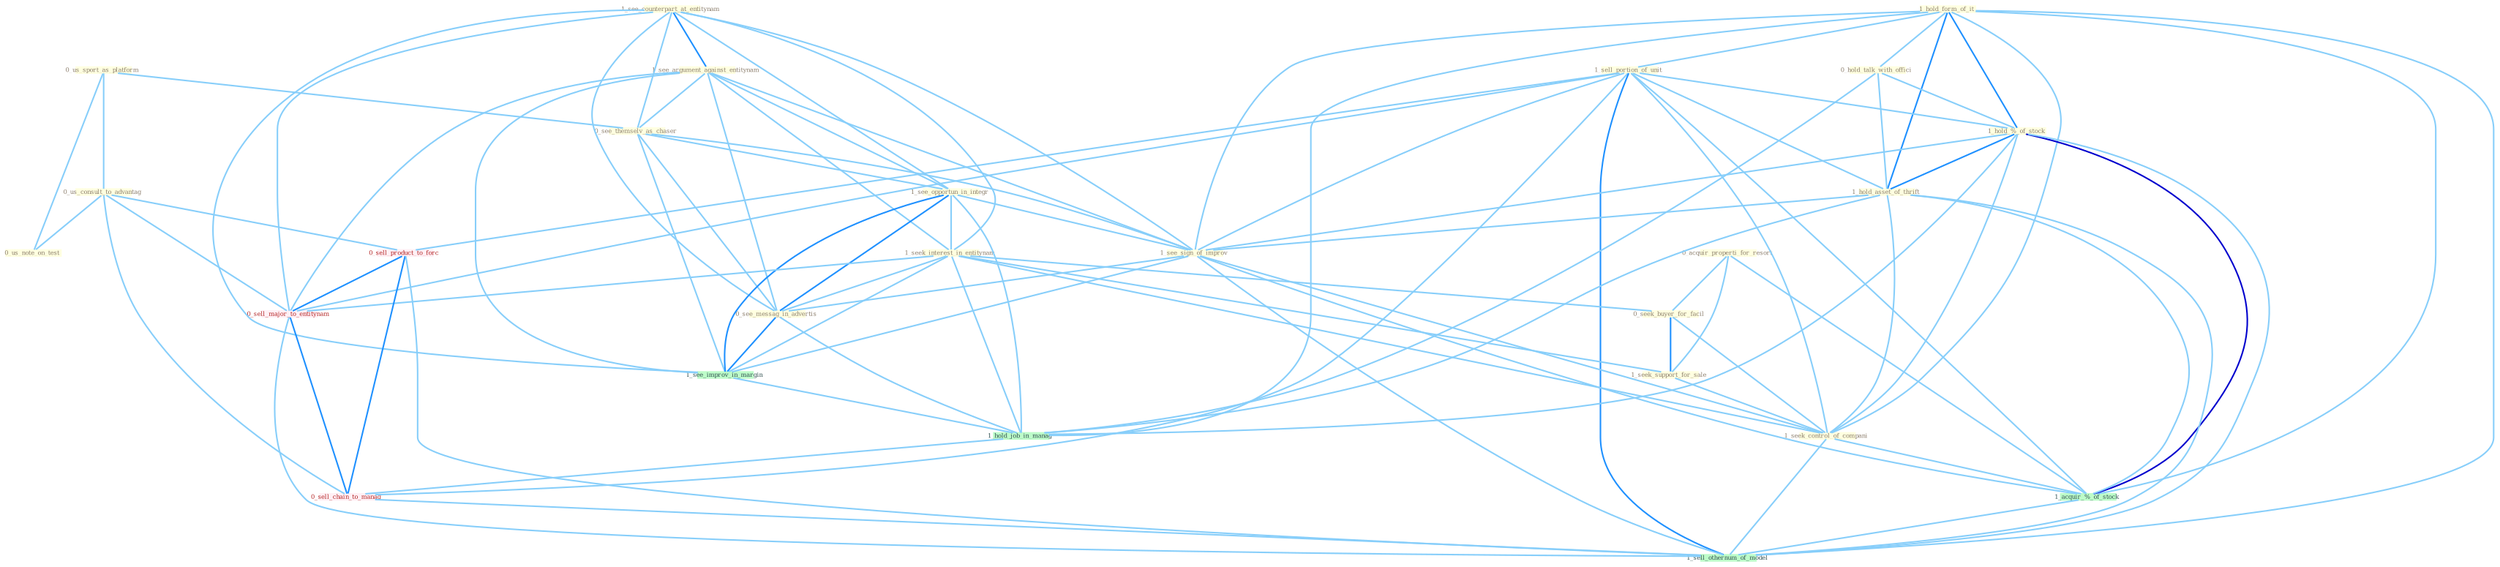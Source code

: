 Graph G{ 
    node
    [shape=polygon,style=filled,width=.5,height=.06,color="#BDFCC9",fixedsize=true,fontsize=4,
    fontcolor="#2f4f4f"];
    {node
    [color="#ffffe0", fontcolor="#8b7d6b"] "0_us_sport_as_platform " "1_see_counterpart_at_entitynam " "1_see_argument_against_entitynam " "0_acquir_properti_for_resort " "0_us_consult_to_advantag " "0_us_note_on_test " "1_hold_form_of_it " "1_sell_portion_of_unit " "0_see_themselv_as_chaser " "1_see_opportun_in_integr " "1_seek_interest_in_entitynam " "0_hold_talk_with_offici " "1_hold_%_of_stock " "0_seek_buyer_for_facil " "1_hold_asset_of_thrift " "1_see_sign_of_improv " "1_seek_support_for_sale " "0_see_messag_in_advertis " "1_seek_control_of_compani "}
{node [color="#fff0f5", fontcolor="#b22222"] "0_sell_product_to_forc " "0_sell_major_to_entitynam " "0_sell_chain_to_manag "}
edge [color="#B0E2FF"];

	"0_us_sport_as_platform " -- "0_us_consult_to_advantag " [w="1", color="#87cefa" ];
	"0_us_sport_as_platform " -- "0_us_note_on_test " [w="1", color="#87cefa" ];
	"0_us_sport_as_platform " -- "0_see_themselv_as_chaser " [w="1", color="#87cefa" ];
	"1_see_counterpart_at_entitynam " -- "1_see_argument_against_entitynam " [w="2", color="#1e90ff" , len=0.8];
	"1_see_counterpart_at_entitynam " -- "0_see_themselv_as_chaser " [w="1", color="#87cefa" ];
	"1_see_counterpart_at_entitynam " -- "1_see_opportun_in_integr " [w="1", color="#87cefa" ];
	"1_see_counterpart_at_entitynam " -- "1_seek_interest_in_entitynam " [w="1", color="#87cefa" ];
	"1_see_counterpart_at_entitynam " -- "1_see_sign_of_improv " [w="1", color="#87cefa" ];
	"1_see_counterpart_at_entitynam " -- "0_see_messag_in_advertis " [w="1", color="#87cefa" ];
	"1_see_counterpart_at_entitynam " -- "1_see_improv_in_margin " [w="1", color="#87cefa" ];
	"1_see_counterpart_at_entitynam " -- "0_sell_major_to_entitynam " [w="1", color="#87cefa" ];
	"1_see_argument_against_entitynam " -- "0_see_themselv_as_chaser " [w="1", color="#87cefa" ];
	"1_see_argument_against_entitynam " -- "1_see_opportun_in_integr " [w="1", color="#87cefa" ];
	"1_see_argument_against_entitynam " -- "1_seek_interest_in_entitynam " [w="1", color="#87cefa" ];
	"1_see_argument_against_entitynam " -- "1_see_sign_of_improv " [w="1", color="#87cefa" ];
	"1_see_argument_against_entitynam " -- "0_see_messag_in_advertis " [w="1", color="#87cefa" ];
	"1_see_argument_against_entitynam " -- "1_see_improv_in_margin " [w="1", color="#87cefa" ];
	"1_see_argument_against_entitynam " -- "0_sell_major_to_entitynam " [w="1", color="#87cefa" ];
	"0_acquir_properti_for_resort " -- "0_seek_buyer_for_facil " [w="1", color="#87cefa" ];
	"0_acquir_properti_for_resort " -- "1_seek_support_for_sale " [w="1", color="#87cefa" ];
	"0_acquir_properti_for_resort " -- "1_acquir_%_of_stock " [w="1", color="#87cefa" ];
	"0_us_consult_to_advantag " -- "0_us_note_on_test " [w="1", color="#87cefa" ];
	"0_us_consult_to_advantag " -- "0_sell_product_to_forc " [w="1", color="#87cefa" ];
	"0_us_consult_to_advantag " -- "0_sell_major_to_entitynam " [w="1", color="#87cefa" ];
	"0_us_consult_to_advantag " -- "0_sell_chain_to_manag " [w="1", color="#87cefa" ];
	"1_hold_form_of_it " -- "1_sell_portion_of_unit " [w="1", color="#87cefa" ];
	"1_hold_form_of_it " -- "0_hold_talk_with_offici " [w="1", color="#87cefa" ];
	"1_hold_form_of_it " -- "1_hold_%_of_stock " [w="2", color="#1e90ff" , len=0.8];
	"1_hold_form_of_it " -- "1_hold_asset_of_thrift " [w="2", color="#1e90ff" , len=0.8];
	"1_hold_form_of_it " -- "1_see_sign_of_improv " [w="1", color="#87cefa" ];
	"1_hold_form_of_it " -- "1_seek_control_of_compani " [w="1", color="#87cefa" ];
	"1_hold_form_of_it " -- "1_acquir_%_of_stock " [w="1", color="#87cefa" ];
	"1_hold_form_of_it " -- "1_hold_job_in_manag " [w="1", color="#87cefa" ];
	"1_hold_form_of_it " -- "1_sell_othernum_of_model " [w="1", color="#87cefa" ];
	"1_sell_portion_of_unit " -- "1_hold_%_of_stock " [w="1", color="#87cefa" ];
	"1_sell_portion_of_unit " -- "1_hold_asset_of_thrift " [w="1", color="#87cefa" ];
	"1_sell_portion_of_unit " -- "1_see_sign_of_improv " [w="1", color="#87cefa" ];
	"1_sell_portion_of_unit " -- "1_seek_control_of_compani " [w="1", color="#87cefa" ];
	"1_sell_portion_of_unit " -- "1_acquir_%_of_stock " [w="1", color="#87cefa" ];
	"1_sell_portion_of_unit " -- "0_sell_product_to_forc " [w="1", color="#87cefa" ];
	"1_sell_portion_of_unit " -- "0_sell_major_to_entitynam " [w="1", color="#87cefa" ];
	"1_sell_portion_of_unit " -- "0_sell_chain_to_manag " [w="1", color="#87cefa" ];
	"1_sell_portion_of_unit " -- "1_sell_othernum_of_model " [w="2", color="#1e90ff" , len=0.8];
	"0_see_themselv_as_chaser " -- "1_see_opportun_in_integr " [w="1", color="#87cefa" ];
	"0_see_themselv_as_chaser " -- "1_see_sign_of_improv " [w="1", color="#87cefa" ];
	"0_see_themselv_as_chaser " -- "0_see_messag_in_advertis " [w="1", color="#87cefa" ];
	"0_see_themselv_as_chaser " -- "1_see_improv_in_margin " [w="1", color="#87cefa" ];
	"1_see_opportun_in_integr " -- "1_seek_interest_in_entitynam " [w="1", color="#87cefa" ];
	"1_see_opportun_in_integr " -- "1_see_sign_of_improv " [w="1", color="#87cefa" ];
	"1_see_opportun_in_integr " -- "0_see_messag_in_advertis " [w="2", color="#1e90ff" , len=0.8];
	"1_see_opportun_in_integr " -- "1_see_improv_in_margin " [w="2", color="#1e90ff" , len=0.8];
	"1_see_opportun_in_integr " -- "1_hold_job_in_manag " [w="1", color="#87cefa" ];
	"1_seek_interest_in_entitynam " -- "0_seek_buyer_for_facil " [w="1", color="#87cefa" ];
	"1_seek_interest_in_entitynam " -- "1_seek_support_for_sale " [w="1", color="#87cefa" ];
	"1_seek_interest_in_entitynam " -- "0_see_messag_in_advertis " [w="1", color="#87cefa" ];
	"1_seek_interest_in_entitynam " -- "1_seek_control_of_compani " [w="1", color="#87cefa" ];
	"1_seek_interest_in_entitynam " -- "1_see_improv_in_margin " [w="1", color="#87cefa" ];
	"1_seek_interest_in_entitynam " -- "1_hold_job_in_manag " [w="1", color="#87cefa" ];
	"1_seek_interest_in_entitynam " -- "0_sell_major_to_entitynam " [w="1", color="#87cefa" ];
	"0_hold_talk_with_offici " -- "1_hold_%_of_stock " [w="1", color="#87cefa" ];
	"0_hold_talk_with_offici " -- "1_hold_asset_of_thrift " [w="1", color="#87cefa" ];
	"0_hold_talk_with_offici " -- "1_hold_job_in_manag " [w="1", color="#87cefa" ];
	"1_hold_%_of_stock " -- "1_hold_asset_of_thrift " [w="2", color="#1e90ff" , len=0.8];
	"1_hold_%_of_stock " -- "1_see_sign_of_improv " [w="1", color="#87cefa" ];
	"1_hold_%_of_stock " -- "1_seek_control_of_compani " [w="1", color="#87cefa" ];
	"1_hold_%_of_stock " -- "1_acquir_%_of_stock " [w="3", color="#0000cd" , len=0.6];
	"1_hold_%_of_stock " -- "1_hold_job_in_manag " [w="1", color="#87cefa" ];
	"1_hold_%_of_stock " -- "1_sell_othernum_of_model " [w="1", color="#87cefa" ];
	"0_seek_buyer_for_facil " -- "1_seek_support_for_sale " [w="2", color="#1e90ff" , len=0.8];
	"0_seek_buyer_for_facil " -- "1_seek_control_of_compani " [w="1", color="#87cefa" ];
	"1_hold_asset_of_thrift " -- "1_see_sign_of_improv " [w="1", color="#87cefa" ];
	"1_hold_asset_of_thrift " -- "1_seek_control_of_compani " [w="1", color="#87cefa" ];
	"1_hold_asset_of_thrift " -- "1_acquir_%_of_stock " [w="1", color="#87cefa" ];
	"1_hold_asset_of_thrift " -- "1_hold_job_in_manag " [w="1", color="#87cefa" ];
	"1_hold_asset_of_thrift " -- "1_sell_othernum_of_model " [w="1", color="#87cefa" ];
	"1_see_sign_of_improv " -- "0_see_messag_in_advertis " [w="1", color="#87cefa" ];
	"1_see_sign_of_improv " -- "1_seek_control_of_compani " [w="1", color="#87cefa" ];
	"1_see_sign_of_improv " -- "1_see_improv_in_margin " [w="1", color="#87cefa" ];
	"1_see_sign_of_improv " -- "1_acquir_%_of_stock " [w="1", color="#87cefa" ];
	"1_see_sign_of_improv " -- "1_sell_othernum_of_model " [w="1", color="#87cefa" ];
	"1_seek_support_for_sale " -- "1_seek_control_of_compani " [w="1", color="#87cefa" ];
	"0_see_messag_in_advertis " -- "1_see_improv_in_margin " [w="2", color="#1e90ff" , len=0.8];
	"0_see_messag_in_advertis " -- "1_hold_job_in_manag " [w="1", color="#87cefa" ];
	"1_seek_control_of_compani " -- "1_acquir_%_of_stock " [w="1", color="#87cefa" ];
	"1_seek_control_of_compani " -- "1_sell_othernum_of_model " [w="1", color="#87cefa" ];
	"1_see_improv_in_margin " -- "1_hold_job_in_manag " [w="1", color="#87cefa" ];
	"1_acquir_%_of_stock " -- "1_sell_othernum_of_model " [w="1", color="#87cefa" ];
	"1_hold_job_in_manag " -- "0_sell_chain_to_manag " [w="1", color="#87cefa" ];
	"0_sell_product_to_forc " -- "0_sell_major_to_entitynam " [w="2", color="#1e90ff" , len=0.8];
	"0_sell_product_to_forc " -- "0_sell_chain_to_manag " [w="2", color="#1e90ff" , len=0.8];
	"0_sell_product_to_forc " -- "1_sell_othernum_of_model " [w="1", color="#87cefa" ];
	"0_sell_major_to_entitynam " -- "0_sell_chain_to_manag " [w="2", color="#1e90ff" , len=0.8];
	"0_sell_major_to_entitynam " -- "1_sell_othernum_of_model " [w="1", color="#87cefa" ];
	"0_sell_chain_to_manag " -- "1_sell_othernum_of_model " [w="1", color="#87cefa" ];
}